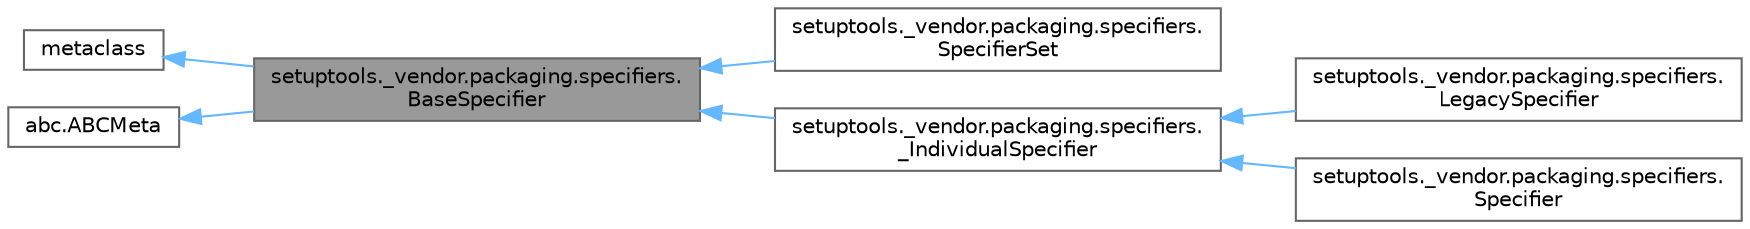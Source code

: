 digraph "setuptools._vendor.packaging.specifiers.BaseSpecifier"
{
 // LATEX_PDF_SIZE
  bgcolor="transparent";
  edge [fontname=Helvetica,fontsize=10,labelfontname=Helvetica,labelfontsize=10];
  node [fontname=Helvetica,fontsize=10,shape=box,height=0.2,width=0.4];
  rankdir="LR";
  Node1 [id="Node000001",label="setuptools._vendor.packaging.specifiers.\lBaseSpecifier",height=0.2,width=0.4,color="gray40", fillcolor="grey60", style="filled", fontcolor="black",tooltip=" "];
  Node2 -> Node1 [id="edge1_Node000001_Node000002",dir="back",color="steelblue1",style="solid",tooltip=" "];
  Node2 [id="Node000002",label="metaclass",height=0.2,width=0.4,color="gray40", fillcolor="white", style="filled",tooltip=" "];
  Node3 -> Node1 [id="edge2_Node000001_Node000003",dir="back",color="steelblue1",style="solid",tooltip=" "];
  Node3 [id="Node000003",label="abc.ABCMeta",height=0.2,width=0.4,color="gray40", fillcolor="white", style="filled",tooltip=" "];
  Node1 -> Node4 [id="edge3_Node000001_Node000004",dir="back",color="steelblue1",style="solid",tooltip=" "];
  Node4 [id="Node000004",label="setuptools._vendor.packaging.specifiers.\lSpecifierSet",height=0.2,width=0.4,color="gray40", fillcolor="white", style="filled",URL="$classsetuptools_1_1__vendor_1_1packaging_1_1specifiers_1_1_specifier_set.html",tooltip=" "];
  Node1 -> Node5 [id="edge4_Node000001_Node000005",dir="back",color="steelblue1",style="solid",tooltip=" "];
  Node5 [id="Node000005",label="setuptools._vendor.packaging.specifiers.\l_IndividualSpecifier",height=0.2,width=0.4,color="gray40", fillcolor="white", style="filled",URL="$classsetuptools_1_1__vendor_1_1packaging_1_1specifiers_1_1___individual_specifier.html",tooltip=" "];
  Node5 -> Node6 [id="edge5_Node000005_Node000006",dir="back",color="steelblue1",style="solid",tooltip=" "];
  Node6 [id="Node000006",label="setuptools._vendor.packaging.specifiers.\lLegacySpecifier",height=0.2,width=0.4,color="gray40", fillcolor="white", style="filled",URL="$classsetuptools_1_1__vendor_1_1packaging_1_1specifiers_1_1_legacy_specifier.html",tooltip=" "];
  Node5 -> Node7 [id="edge6_Node000005_Node000007",dir="back",color="steelblue1",style="solid",tooltip=" "];
  Node7 [id="Node000007",label="setuptools._vendor.packaging.specifiers.\lSpecifier",height=0.2,width=0.4,color="gray40", fillcolor="white", style="filled",URL="$classsetuptools_1_1__vendor_1_1packaging_1_1specifiers_1_1_specifier.html",tooltip=" "];
}
